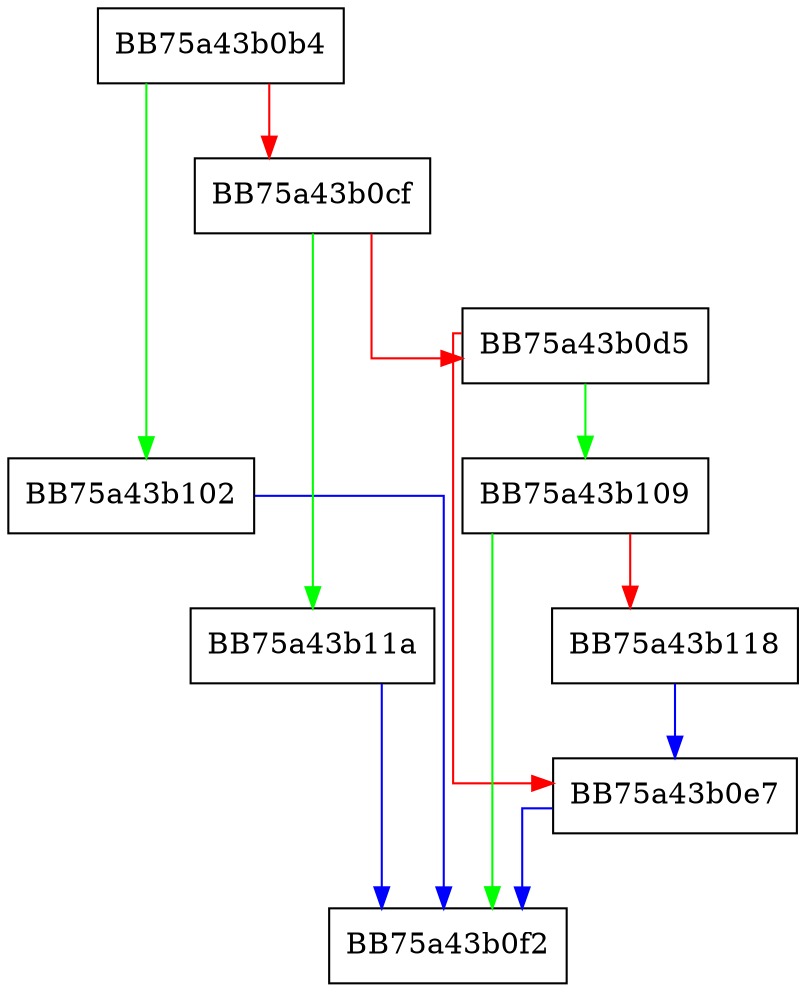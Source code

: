 digraph ResmgrGetExpandedData {
  node [shape="box"];
  graph [splines=ortho];
  BB75a43b0b4 -> BB75a43b102 [color="green"];
  BB75a43b0b4 -> BB75a43b0cf [color="red"];
  BB75a43b0cf -> BB75a43b11a [color="green"];
  BB75a43b0cf -> BB75a43b0d5 [color="red"];
  BB75a43b0d5 -> BB75a43b109 [color="green"];
  BB75a43b0d5 -> BB75a43b0e7 [color="red"];
  BB75a43b0e7 -> BB75a43b0f2 [color="blue"];
  BB75a43b102 -> BB75a43b0f2 [color="blue"];
  BB75a43b109 -> BB75a43b0f2 [color="green"];
  BB75a43b109 -> BB75a43b118 [color="red"];
  BB75a43b118 -> BB75a43b0e7 [color="blue"];
  BB75a43b11a -> BB75a43b0f2 [color="blue"];
}